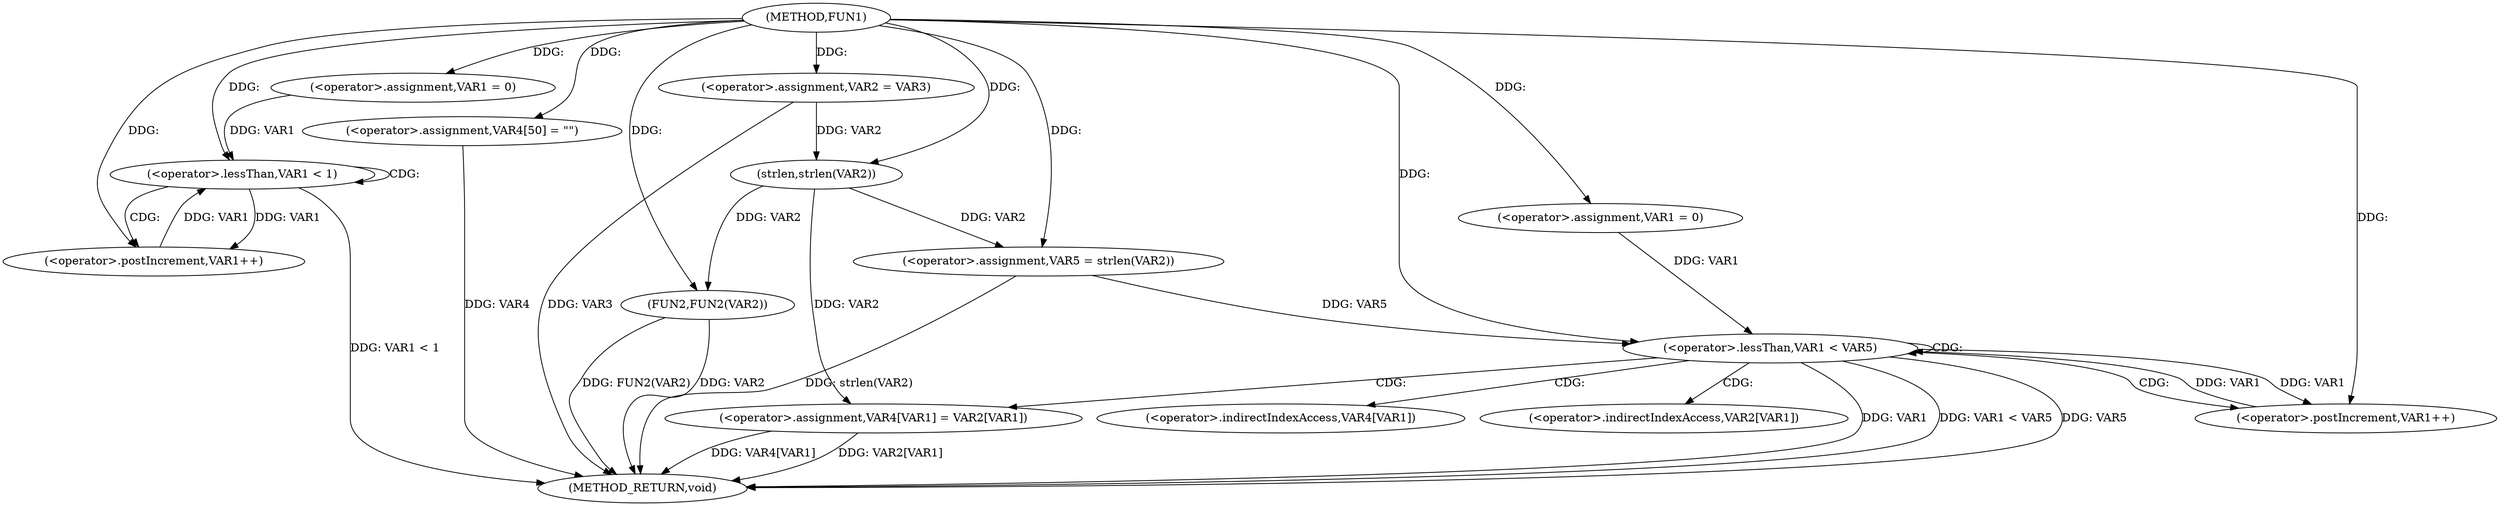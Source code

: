 digraph FUN1 {  
"1000100" [label = "(METHOD,FUN1)" ]
"1000148" [label = "(METHOD_RETURN,void)" ]
"1000105" [label = "(<operator>.assignment,VAR2 = VAR3)" ]
"1000109" [label = "(<operator>.assignment,VAR1 = 0)" ]
"1000112" [label = "(<operator>.lessThan,VAR1 < 1)" ]
"1000115" [label = "(<operator>.postIncrement,VAR1++)" ]
"1000120" [label = "(<operator>.assignment,VAR4[50] = \"\")" ]
"1000125" [label = "(<operator>.assignment,VAR5 = strlen(VAR2))" ]
"1000127" [label = "(strlen,strlen(VAR2))" ]
"1000130" [label = "(<operator>.assignment,VAR1 = 0)" ]
"1000133" [label = "(<operator>.lessThan,VAR1 < VAR5)" ]
"1000136" [label = "(<operator>.postIncrement,VAR1++)" ]
"1000139" [label = "(<operator>.assignment,VAR4[VAR1] = VAR2[VAR1])" ]
"1000146" [label = "(FUN2,FUN2(VAR2))" ]
"1000140" [label = "(<operator>.indirectIndexAccess,VAR4[VAR1])" ]
"1000143" [label = "(<operator>.indirectIndexAccess,VAR2[VAR1])" ]
  "1000105" -> "1000148"  [ label = "DDG: VAR3"] 
  "1000139" -> "1000148"  [ label = "DDG: VAR4[VAR1]"] 
  "1000133" -> "1000148"  [ label = "DDG: VAR1"] 
  "1000125" -> "1000148"  [ label = "DDG: strlen(VAR2)"] 
  "1000146" -> "1000148"  [ label = "DDG: FUN2(VAR2)"] 
  "1000146" -> "1000148"  [ label = "DDG: VAR2"] 
  "1000120" -> "1000148"  [ label = "DDG: VAR4"] 
  "1000133" -> "1000148"  [ label = "DDG: VAR1 < VAR5"] 
  "1000112" -> "1000148"  [ label = "DDG: VAR1 < 1"] 
  "1000133" -> "1000148"  [ label = "DDG: VAR5"] 
  "1000139" -> "1000148"  [ label = "DDG: VAR2[VAR1]"] 
  "1000100" -> "1000105"  [ label = "DDG: "] 
  "1000100" -> "1000109"  [ label = "DDG: "] 
  "1000109" -> "1000112"  [ label = "DDG: VAR1"] 
  "1000115" -> "1000112"  [ label = "DDG: VAR1"] 
  "1000100" -> "1000112"  [ label = "DDG: "] 
  "1000112" -> "1000115"  [ label = "DDG: VAR1"] 
  "1000100" -> "1000115"  [ label = "DDG: "] 
  "1000100" -> "1000120"  [ label = "DDG: "] 
  "1000127" -> "1000125"  [ label = "DDG: VAR2"] 
  "1000100" -> "1000125"  [ label = "DDG: "] 
  "1000105" -> "1000127"  [ label = "DDG: VAR2"] 
  "1000100" -> "1000127"  [ label = "DDG: "] 
  "1000100" -> "1000130"  [ label = "DDG: "] 
  "1000136" -> "1000133"  [ label = "DDG: VAR1"] 
  "1000130" -> "1000133"  [ label = "DDG: VAR1"] 
  "1000100" -> "1000133"  [ label = "DDG: "] 
  "1000125" -> "1000133"  [ label = "DDG: VAR5"] 
  "1000133" -> "1000136"  [ label = "DDG: VAR1"] 
  "1000100" -> "1000136"  [ label = "DDG: "] 
  "1000127" -> "1000139"  [ label = "DDG: VAR2"] 
  "1000127" -> "1000146"  [ label = "DDG: VAR2"] 
  "1000100" -> "1000146"  [ label = "DDG: "] 
  "1000112" -> "1000112"  [ label = "CDG: "] 
  "1000112" -> "1000115"  [ label = "CDG: "] 
  "1000133" -> "1000139"  [ label = "CDG: "] 
  "1000133" -> "1000133"  [ label = "CDG: "] 
  "1000133" -> "1000143"  [ label = "CDG: "] 
  "1000133" -> "1000136"  [ label = "CDG: "] 
  "1000133" -> "1000140"  [ label = "CDG: "] 
}
